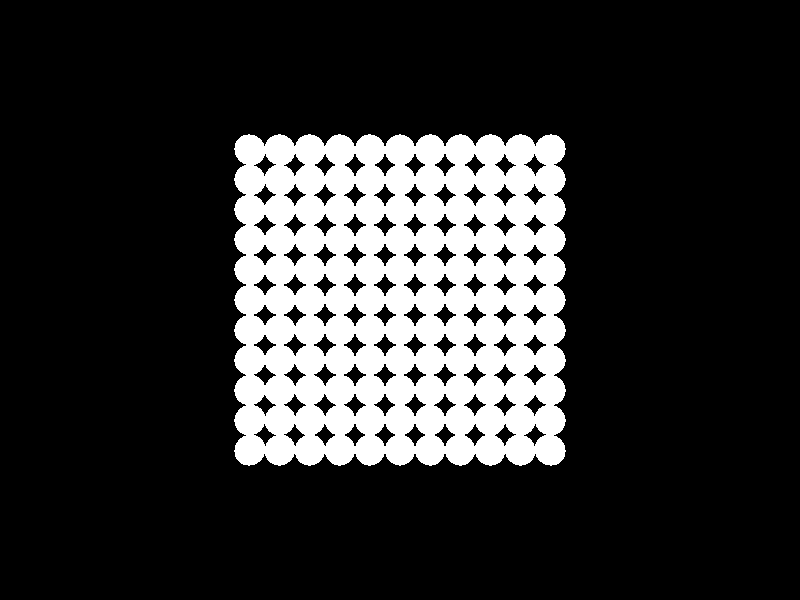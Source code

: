 // Persistence Of Vision Raytracer version 3.0 sample file.
// GRIDLOOP.POV
// Demonstrates nested looping (for/next loop, the hard way)

#version 3.0
global_settings { assumed_gamma 2.2 }
#include "colors.inc"
#include "textures.inc"

camera {
   location <0, 0, -20>
   up <0,1,0>
   direction z
   right x* 4/3
   look_at <0, 0, 0>
}

light_source { <0, 35, -25> White }

#declare XSIZE = 10
#declare YSIZE = 10

#declare I = -YSIZE /2                          // initialize  I
#while (I <= YSIZE /2)                          // for I =
    #declare J= -XSIZE /2                       // initialize J
    #while (J <= XSIZE /2)                      // for J =
        sphere { <I,J,0>, 0.5 pigment { White } }
        #declare J=J+1                          // next J
    #end
    #declare I=I+1                              // next I
#end

